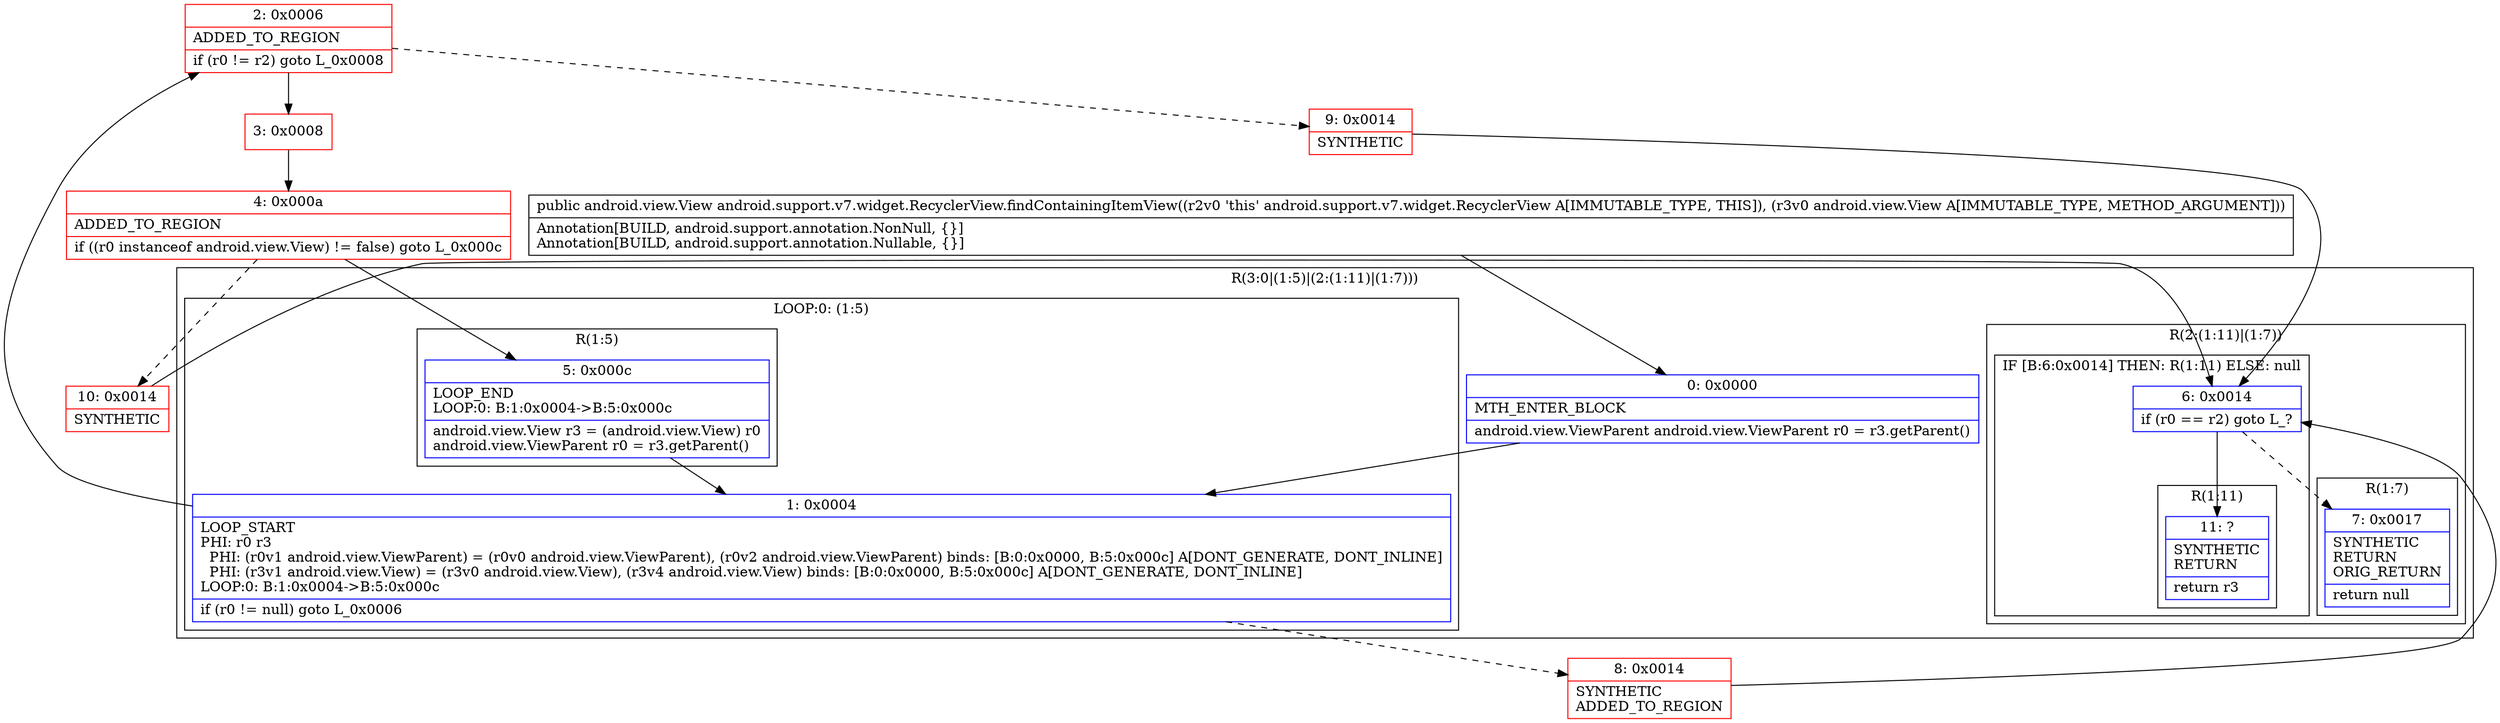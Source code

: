 digraph "CFG forandroid.support.v7.widget.RecyclerView.findContainingItemView(Landroid\/view\/View;)Landroid\/view\/View;" {
subgraph cluster_Region_1366281364 {
label = "R(3:0|(1:5)|(2:(1:11)|(1:7)))";
node [shape=record,color=blue];
Node_0 [shape=record,label="{0\:\ 0x0000|MTH_ENTER_BLOCK\l|android.view.ViewParent android.view.ViewParent r0 = r3.getParent()\l}"];
subgraph cluster_LoopRegion_690849932 {
label = "LOOP:0: (1:5)";
node [shape=record,color=blue];
Node_1 [shape=record,label="{1\:\ 0x0004|LOOP_START\lPHI: r0 r3 \l  PHI: (r0v1 android.view.ViewParent) = (r0v0 android.view.ViewParent), (r0v2 android.view.ViewParent) binds: [B:0:0x0000, B:5:0x000c] A[DONT_GENERATE, DONT_INLINE]\l  PHI: (r3v1 android.view.View) = (r3v0 android.view.View), (r3v4 android.view.View) binds: [B:0:0x0000, B:5:0x000c] A[DONT_GENERATE, DONT_INLINE]\lLOOP:0: B:1:0x0004\-\>B:5:0x000c\l|if (r0 != null) goto L_0x0006\l}"];
subgraph cluster_Region_1243362075 {
label = "R(1:5)";
node [shape=record,color=blue];
Node_5 [shape=record,label="{5\:\ 0x000c|LOOP_END\lLOOP:0: B:1:0x0004\-\>B:5:0x000c\l|android.view.View r3 = (android.view.View) r0\landroid.view.ViewParent r0 = r3.getParent()\l}"];
}
}
subgraph cluster_Region_1605555183 {
label = "R(2:(1:11)|(1:7))";
node [shape=record,color=blue];
subgraph cluster_IfRegion_233882985 {
label = "IF [B:6:0x0014] THEN: R(1:11) ELSE: null";
node [shape=record,color=blue];
Node_6 [shape=record,label="{6\:\ 0x0014|if (r0 == r2) goto L_?\l}"];
subgraph cluster_Region_110750208 {
label = "R(1:11)";
node [shape=record,color=blue];
Node_11 [shape=record,label="{11\:\ ?|SYNTHETIC\lRETURN\l|return r3\l}"];
}
}
subgraph cluster_Region_213035188 {
label = "R(1:7)";
node [shape=record,color=blue];
Node_7 [shape=record,label="{7\:\ 0x0017|SYNTHETIC\lRETURN\lORIG_RETURN\l|return null\l}"];
}
}
}
Node_2 [shape=record,color=red,label="{2\:\ 0x0006|ADDED_TO_REGION\l|if (r0 != r2) goto L_0x0008\l}"];
Node_3 [shape=record,color=red,label="{3\:\ 0x0008}"];
Node_4 [shape=record,color=red,label="{4\:\ 0x000a|ADDED_TO_REGION\l|if ((r0 instanceof android.view.View) != false) goto L_0x000c\l}"];
Node_8 [shape=record,color=red,label="{8\:\ 0x0014|SYNTHETIC\lADDED_TO_REGION\l}"];
Node_9 [shape=record,color=red,label="{9\:\ 0x0014|SYNTHETIC\l}"];
Node_10 [shape=record,color=red,label="{10\:\ 0x0014|SYNTHETIC\l}"];
MethodNode[shape=record,label="{public android.view.View android.support.v7.widget.RecyclerView.findContainingItemView((r2v0 'this' android.support.v7.widget.RecyclerView A[IMMUTABLE_TYPE, THIS]), (r3v0 android.view.View A[IMMUTABLE_TYPE, METHOD_ARGUMENT]))  | Annotation[BUILD, android.support.annotation.NonNull, \{\}]\lAnnotation[BUILD, android.support.annotation.Nullable, \{\}]\l}"];
MethodNode -> Node_0;
Node_0 -> Node_1;
Node_1 -> Node_2;
Node_1 -> Node_8[style=dashed];
Node_5 -> Node_1;
Node_6 -> Node_7[style=dashed];
Node_6 -> Node_11;
Node_2 -> Node_3;
Node_2 -> Node_9[style=dashed];
Node_3 -> Node_4;
Node_4 -> Node_5;
Node_4 -> Node_10[style=dashed];
Node_8 -> Node_6;
Node_9 -> Node_6;
Node_10 -> Node_6;
}

